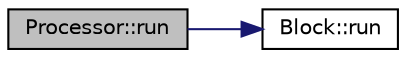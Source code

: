 digraph "Processor::run"
{
 // INTERACTIVE_SVG=YES
  edge [fontname="Helvetica",fontsize="10",labelfontname="Helvetica",labelfontsize="10"];
  node [fontname="Helvetica",fontsize="10",shape=record];
  rankdir="LR";
  Node1 [label="Processor::run",height=0.2,width=0.4,color="black", fillcolor="grey75", style="filled" fontcolor="black"];
  Node1 -> Node2 [color="midnightblue",fontsize="10",style="solid",fontname="Helvetica"];
  Node2 [label="Block::run",height=0.2,width=0.4,color="black", fillcolor="white", style="filled",URL="$class_block.html#a8b7cc2938bfd46b201a6a09a7c5a94fe"];
}
